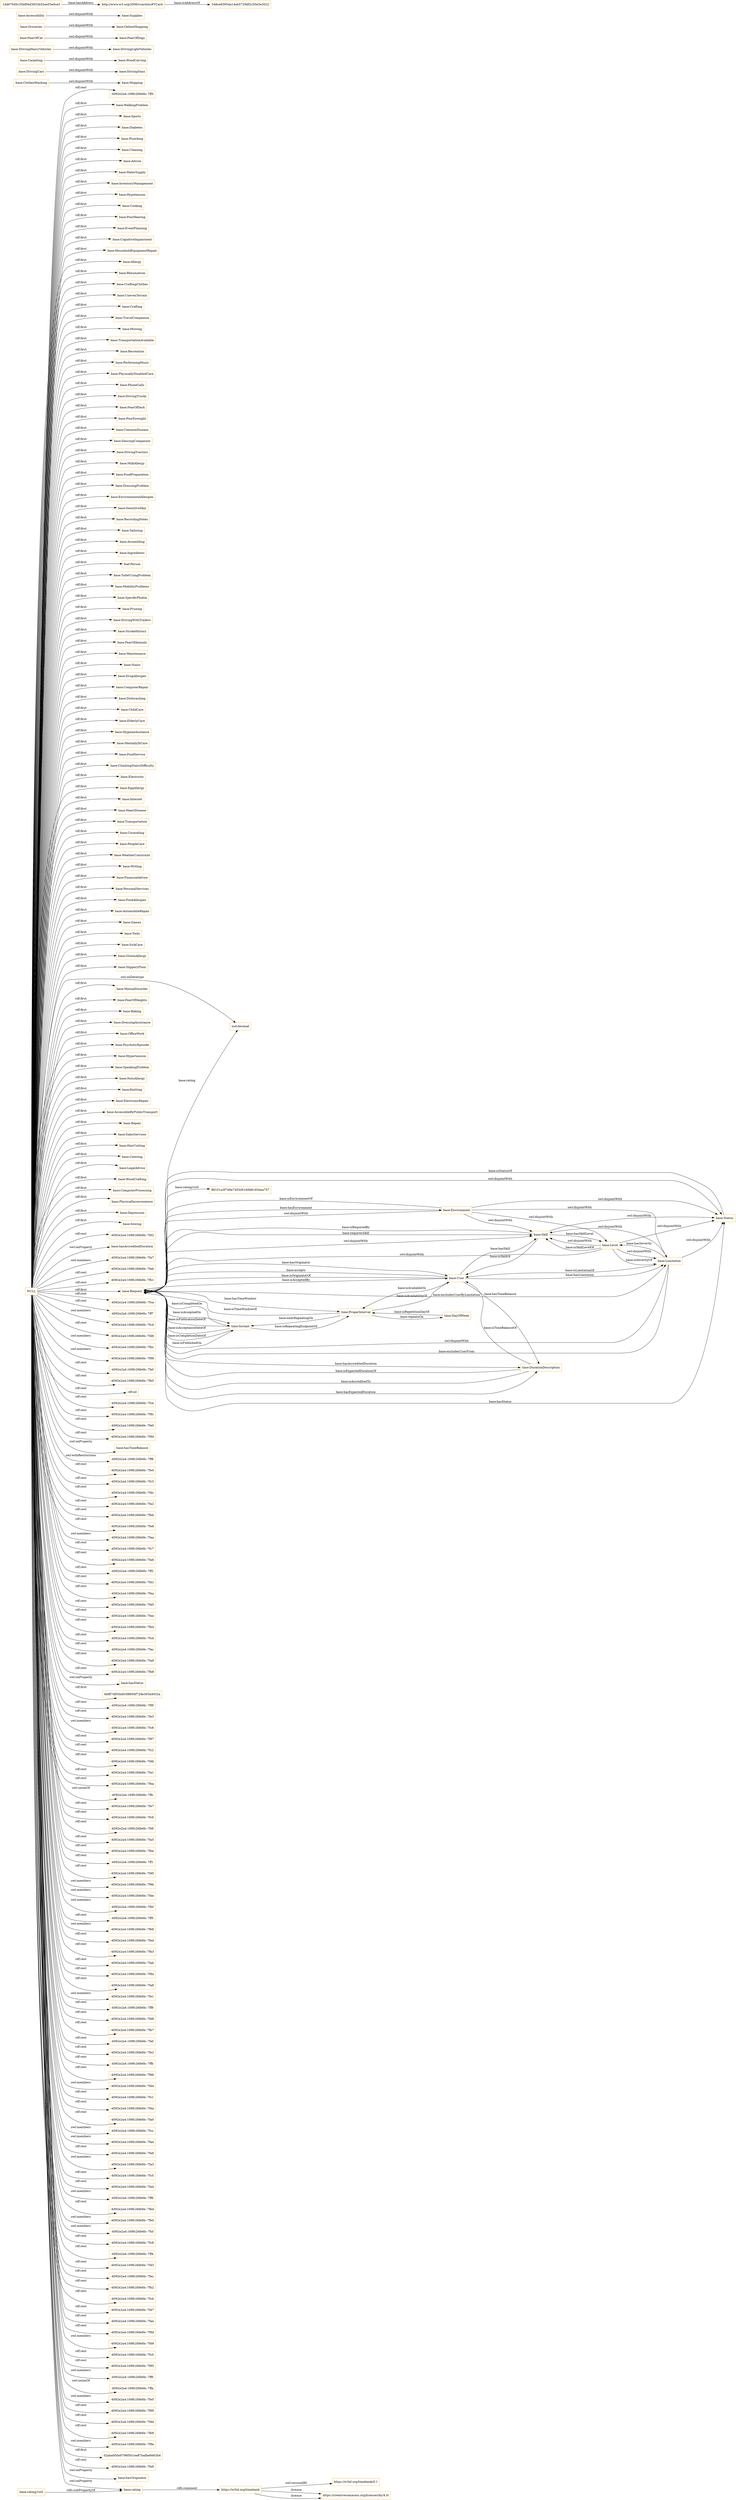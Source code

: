 digraph ar2dtool_diagram { 
rankdir=LR;
size="1501"
node [shape = rectangle, color="orange"]; "base:WalkingProblem" "base:Sports" "base:Mopping" "base:Diabetes" "base:Plumbing" "base:Cleaning" "base:Advice" "base:DrivingCars" "base:WaterSupply" "base:InventoryManagement" "base:Hypotension" "base:Cooking" "base:PoorHearing" "base:EventPlanning" "base:CognitiveImpairment" "time:Instant" "base:HouseholdEquipmentRepair" "base:Allergy" "base:Rheumatism" "time:DayOfWeek" "base:CraftingClothes" "base:UnevenTerrain" "base:Crafting" "base:Carpeting" "base:DrivingHeavyVehicles" "time:ProperInterval" "base:TravelCompanion" "base:Mowing" "base:TransportationAvailable" "base:Recreation" "base:PerformingMusic" "base:PhysicallyDisabledCare" "base:PhoneCalls" "base:DrivingTrucks" "base:FearOfDark" "base:PoorEyesight" "base:CommonDisease" "base:DancingCompanion" "base:DrivingTractors" "base:FearOfDogs" "base:MilkAllergy" "base:Groceries" "base:FoodPreparation" "base:DressingProblem" "base:EnvironmentalAllergies" "base:SensitiveSkin" "base:RecordingNotes" "base:Tailoring" "base:Assembling" "base:Level" "base:Ingredients" "foaf:Person" "base:ToiletUsingProblem" "base:Limitation" "base:MobilityProblems" "base:SpecificPhobia" "base:Pruning" "base:DrivingWithTrailers" "base:StrokeHistory" "base:WoodCarving" "base:FearOfAnimals" "base:Maintenance" "base:User" "base:Stairs" "base:DrugAllergies" "base:ComputerRepair" "base:Dishwashing" "base:ChildCare" "base:DrivingVans" "base:ClothesWashing" "base:Accessibility" "base:ElderlyCare" "base:OnlineShopping" "base:HygieneAssitance" "base:MentallyIllCare" "base:Environment" "base:FoodService" "base:ClimbingStairsDifficulty" "base:Electricity" "base:EggAllergy" "base:Internet" "base:HeartDisease" "time:DurationDescription" "base:Transportation" "base:Status" "base:Counseling" "base:PeopleCare" "base:WeatherConstraint" "base:Writing" "base:FinancialAdvice" "base:PersonalServices" "base:FoodAllergies" "base:AutomobileRepair" "base:Games" "base:Tools" "base:SickCare" "http://www.w3.org/2006/vcard/ns#VCard" "base:GlutenAllergy" "base:FearOfCat" "base:SlipperyFloor" "base:Request" "base:MentalDisorder" "base:FearOfHeights" "base:Baking" "base:DrivingLightVehicles" "base:DressingAssistance" "base:OfficeWork" "base:PsychoticEpisode" "1d467640c35bf94d3833b52ee55e0ce3" "base:Hypertension" "base:SpeakingProblem" "base:NutsAllergy" "base:Knitting" "base:ElectronicRepair" "base:AccessibleByPublicTransport" "base:Repair" "base:SalesServices" "base:Skill" "base:Supplies" "548ce83954a14eb5729df2c50e3e3022" "base:HairCutting" "base:Catering" "base:LegalAdvice" "base:WoodCrafting" "base:ComputerProcessing" "base:PhysicalInconvenience" "base:Depression" "base:Sewing" ; /*classes style*/
	"base:Groceries" -> "base:OnlineShopping" [ label = "owl:disjointWith" ];
	"base:Limitation" -> "base:Status" [ label = "owl:disjointWith" ];
	"base:Limitation" -> "base:Skill" [ label = "owl:disjointWith" ];
	"base:Limitation" -> "base:Request" [ label = "owl:disjointWith" ];
	"base:Request" -> "base:Status" [ label = "owl:disjointWith" ];
	"base:Request" -> "base:Skill" [ label = "owl:disjointWith" ];
	"base:Carpeting" -> "base:WoodCarving" [ label = "owl:disjointWith" ];
	"base:FearOfCat" -> "base:FearOfDogs" [ label = "owl:disjointWith" ];
	"base:DrivingHeavyVehicles" -> "base:DrivingLightVehicles" [ label = "owl:disjointWith" ];
	"base:Accessibility" -> "base:Supplies" [ label = "owl:disjointWith" ];
	"base:Skill" -> "base:Status" [ label = "owl:disjointWith" ];
	"base:rating1to5" -> "base:rating" [ label = "rdfs:subPropertyOf" ];
	"NULL" -> "-4092e2a4:169fc26fe6b:-7fd2" [ label = "rdf:rest" ];
	"NULL" -> "base:hasAccreditedDuration" [ label = "owl:onProperty" ];
	"NULL" -> "-4092e2a4:169fc26fe6b:-7fa7" [ label = "owl:members" ];
	"NULL" -> "-4092e2a4:169fc26fe6b:-7feb" [ label = "rdf:rest" ];
	"NULL" -> "-4092e2a4:169fc26fe6b:-7fb1" [ label = "rdf:rest" ];
	"NULL" -> "-4092e2a4:169fc26fe6b:-7fca" [ label = "rdf:rest" ];
	"NULL" -> "base:MentallyIllCare" [ label = "rdf:first" ];
	"NULL" -> "-4092e2a4:169fc26fe6b:-7ff7" [ label = "rdf:rest" ];
	"NULL" -> "-4092e2a4:169fc26fe6b:-7fc4" [ label = "owl:members" ];
	"NULL" -> "base:FearOfHeights" [ label = "rdf:first" ];
	"NULL" -> "base:DressingAssistance" [ label = "rdf:first" ];
	"NULL" -> "-4092e2a4:169fc26fe6b:-7fd6" [ label = "rdf:rest" ];
	"NULL" -> "-4092e2a4:169fc26fe6b:-7fbc" [ label = "owl:members" ];
	"NULL" -> "-4092e2a4:169fc26fe6b:-7f98" [ label = "owl:members" ];
	"NULL" -> "-4092e2a4:169fc26fe6b:-7fef" [ label = "rdf:rest" ];
	"NULL" -> "base:AutomobileRepair" [ label = "rdf:first" ];
	"NULL" -> "-4092e2a4:169fc26fe6b:-7fb5" [ label = "rdf:rest" ];
	"NULL" -> "base:RecordingNotes" [ label = "rdf:first" ];
	"NULL" -> "rdf:nil" [ label = "rdf:rest" ];
	"NULL" -> "-4092e2a4:169fc26fe6b:-7fce" [ label = "rdf:rest" ];
	"NULL" -> "base:SalesServices" [ label = "rdf:first" ];
	"NULL" -> "base:HygieneAssitance" [ label = "rdf:first" ];
	"NULL" -> "-4092e2a4:169fc26fe6b:-7f9c" [ label = "rdf:rest" ];
	"NULL" -> "base:Pruning" [ label = "rdf:first" ];
	"NULL" -> "-4092e2a4:169fc26fe6b:-7fe0" [ label = "rdf:rest" ];
	"NULL" -> "-4092e2a4:169fc26fe6b:-7f94" [ label = "rdf:rest" ];
	"NULL" -> "base:Tools" [ label = "rdf:first" ];
	"NULL" -> "base:hasTimeBalance" [ label = "owl:onProperty" ];
	"NULL" -> "base:StrokeHistory" [ label = "rdf:first" ];
	"NULL" -> "-4092e2a4:169fc26fe6b:-7ff8" [ label = "owl:withRestrictions" ];
	"NULL" -> "-4092e2a4:169fc26fe6b:-7fe4" [ label = "rdf:rest" ];
	"NULL" -> "base:OfficeWork" [ label = "rdf:first" ];
	"NULL" -> "base:Assembling" [ label = "rdf:first" ];
	"NULL" -> "base:Sewing" [ label = "rdf:first" ];
	"NULL" -> "-4092e2a4:169fc26fe6b:-7fc3" [ label = "rdf:rest" ];
	"NULL" -> "-4092e2a4:169fc26fe6b:-7fdc" [ label = "rdf:rest" ];
	"NULL" -> "-4092e2a4:169fc26fe6b:-7fa2" [ label = "rdf:rest" ];
	"NULL" -> "-4092e2a4:169fc26fe6b:-7fbb" [ label = "rdf:rest" ];
	"NULL" -> "base:DrivingTrucks" [ label = "rdf:first" ];
	"NULL" -> "base:NutsAllergy" [ label = "rdf:first" ];
	"NULL" -> "base:Recreation" [ label = "rdf:first" ];
	"NULL" -> "-4092e2a4:169fc26fe6b:-7fe8" [ label = "rdf:rest" ];
	"NULL" -> "base:Electricity" [ label = "rdf:first" ];
	"NULL" -> "-4092e2a4:169fc26fe6b:-7faa" [ label = "owl:members" ];
	"NULL" -> "-4092e2a4:169fc26fe6b:-7fc7" [ label = "rdf:rest" ];
	"NULL" -> "base:FoodService" [ label = "rdf:first" ];
	"NULL" -> "-4092e2a4:169fc26fe6b:-7fa6" [ label = "rdf:rest" ];
	"NULL" -> "base:Games" [ label = "rdf:first" ];
	"NULL" -> "base:Sports" [ label = "rdf:first" ];
	"NULL" -> "base:AccessibleByPublicTransport" [ label = "rdf:first" ];
	"NULL" -> "-4092e2a4:169fc26fe6b:-7ff2" [ label = "rdf:rest" ];
	"NULL" -> "base:Cooking" [ label = "rdf:first" ];
	"NULL" -> "base:Transportation" [ label = "rdf:first" ];
	"NULL" -> "-4092e2a4:169fc26fe6b:-7fd1" [ label = "rdf:rest" ];
	"NULL" -> "-4092e2a4:169fc26fe6b:-7fea" [ label = "rdf:rest" ];
	"NULL" -> "base:ClimbingStairsDifficulty" [ label = "rdf:first" ];
	"NULL" -> "base:EnvironmentalAllergies" [ label = "rdf:first" ];
	"NULL" -> "base:FoodPreparation" [ label = "rdf:first" ];
	"NULL" -> "base:SlipperyFloor" [ label = "rdf:first" ];
	"NULL" -> "base:DrivingWithTrailers" [ label = "rdf:first" ];
	"NULL" -> "-4092e2a4:169fc26fe6b:-7fd5" [ label = "rdf:rest" ];
	"NULL" -> "base:Diabetes" [ label = "rdf:first" ];
	"NULL" -> "-4092e2a4:169fc26fe6b:-7fee" [ label = "rdf:rest" ];
	"NULL" -> "-4092e2a4:169fc26fe6b:-7fb4" [ label = "rdf:rest" ];
	"NULL" -> "base:Plumbing" [ label = "rdf:first" ];
	"NULL" -> "-4092e2a4:169fc26fe6b:-7fcd" [ label = "rdf:rest" ];
	"NULL" -> "-4092e2a4:169fc26fe6b:-7fac" [ label = "rdf:rest" ];
	"NULL" -> "-4092e2a4:169fc26fe6b:-7fa9" [ label = "rdf:rest" ];
	"NULL" -> "base:MobilityProblems" [ label = "rdf:first" ];
	"NULL" -> "-4092e2a4:169fc26fe6b:-7fb8" [ label = "rdf:rest" ];
	"NULL" -> "base:hasStatus" [ label = "owl:onProperty" ];
	"NULL" -> "base:SpecificPhobia" [ label = "rdf:first" ];
	"NULL" -> "6bf87df55bd03f8856f728e393a4932a" [ label = "rdf:first" ];
	"NULL" -> "base:Knitting" [ label = "rdf:first" ];
	"NULL" -> "base:ElderlyCare" [ label = "rdf:first" ];
	"NULL" -> "-4092e2a4:169fc26fe6b:-7f9f" [ label = "rdf:rest" ];
	"NULL" -> "base:Rheumatism" [ label = "rdf:first" ];
	"NULL" -> "base:Ingredients" [ label = "rdf:first" ];
	"NULL" -> "-4092e2a4:169fc26fe6b:-7fe3" [ label = "rdf:rest" ];
	"NULL" -> "-4092e2a4:169fc26fe6b:-7fc8" [ label = "owl:members" ];
	"NULL" -> "-4092e2a4:169fc26fe6b:-7f97" [ label = "rdf:rest" ];
	"NULL" -> "-4092e2a4:169fc26fe6b:-7fc2" [ label = "rdf:rest" ];
	"NULL" -> "-4092e2a4:169fc26fe6b:-7fdb" [ label = "rdf:rest" ];
	"NULL" -> "-4092e2a4:169fc26fe6b:-7fa1" [ label = "rdf:rest" ];
	"NULL" -> "base:WaterSupply" [ label = "rdf:first" ];
	"NULL" -> "base:Maintenance" [ label = "rdf:first" ];
	"NULL" -> "-4092e2a4:169fc26fe6b:-7fba" [ label = "rdf:rest" ];
	"NULL" -> "-4092e2a4:169fc26fe6b:-7ffc" [ label = "owl:unionOf" ];
	"NULL" -> "base:Allergy" [ label = "rdf:first" ];
	"NULL" -> "base:SpeakingProblem" [ label = "rdf:first" ];
	"NULL" -> "-4092e2a4:169fc26fe6b:-7fe7" [ label = "rdf:rest" ];
	"NULL" -> "base:DressingProblem" [ label = "rdf:first" ];
	"NULL" -> "-4092e2a4:169fc26fe6b:-7fc6" [ label = "rdf:rest" ];
	"NULL" -> "-4092e2a4:169fc26fe6b:-7fdf" [ label = "rdf:rest" ];
	"NULL" -> "-4092e2a4:169fc26fe6b:-7fa5" [ label = "rdf:rest" ];
	"NULL" -> "-4092e2a4:169fc26fe6b:-7fbe" [ label = "rdf:rest" ];
	"NULL" -> "base:PoorEyesight" [ label = "rdf:first" ];
	"NULL" -> "base:WeatherConstraint" [ label = "rdf:first" ];
	"NULL" -> "-4092e2a4:169fc26fe6b:-7ff1" [ label = "rdf:rest" ];
	"NULL" -> "base:EventPlanning" [ label = "rdf:first" ];
	"NULL" -> "base:HeartDisease" [ label = "rdf:first" ];
	"NULL" -> "base:DrivingTractors" [ label = "rdf:first" ];
	"NULL" -> "-4092e2a4:169fc26fe6b:-7fd0" [ label = "rdf:rest" ];
	"NULL" -> "-4092e2a4:169fc26fe6b:-7f9b" [ label = "owl:members" ];
	"NULL" -> "base:LegalAdvice" [ label = "rdf:first" ];
	"NULL" -> "base:CognitiveImpairment" [ label = "rdf:first" ];
	"NULL" -> "base:Writing" [ label = "rdf:first" ];
	"NULL" -> "base:FearOfAnimals" [ label = "rdf:first" ];
	"NULL" -> "-4092e2a4:169fc26fe6b:-7fde" [ label = "owl:members" ];
	"NULL" -> "-4092e2a4:169fc26fe6b:-7fbf" [ label = "owl:members" ];
	"NULL" -> "base:TransportationAvailable" [ label = "rdf:first" ];
	"NULL" -> "-4092e2a4:169fc26fe6b:-7ff5" [ label = "rdf:rest" ];
	"NULL" -> "base:MilkAllergy" [ label = "rdf:first" ];
	"NULL" -> "-4092e2a4:169fc26fe6b:-7fb6" [ label = "owl:members" ];
	"NULL" -> "-4092e2a4:169fc26fe6b:-7fed" [ label = "rdf:rest" ];
	"NULL" -> "base:ChildCare" [ label = "rdf:first" ];
	"NULL" -> "-4092e2a4:169fc26fe6b:-7fb3" [ label = "rdf:rest" ];
	"NULL" -> "-4092e2a4:169fc26fe6b:-7fab" [ label = "rdf:rest" ];
	"NULL" -> "-4092e2a4:169fc26fe6b:-7f9a" [ label = "rdf:rest" ];
	"NULL" -> "base:ElectronicRepair" [ label = "rdf:first" ];
	"NULL" -> "-4092e2a4:169fc26fe6b:-7fa8" [ label = "rdf:rest" ];
	"NULL" -> "base:Depression" [ label = "rdf:first" ];
	"NULL" -> "-4092e2a4:169fc26fe6b:-7fe1" [ label = "owl:members" ];
	"NULL" -> "-4092e2a4:169fc26fe6b:-7ff9" [ label = "rdf:rest" ];
	"NULL" -> "base:Dishwashing" [ label = "rdf:first" ];
	"NULL" -> "-4092e2a4:169fc26fe6b:-7fd8" [ label = "rdf:rest" ];
	"NULL" -> "-4092e2a4:169fc26fe6b:-7fb7" [ label = "rdf:rest" ];
	"NULL" -> "base:PhysicalInconvenience" [ label = "rdf:first" ];
	"NULL" -> "base:PoorHearing" [ label = "rdf:first" ];
	"NULL" -> "base:InventoryManagement" [ label = "rdf:first" ];
	"NULL" -> "base:ToiletUsingProblem" [ label = "rdf:first" ];
	"NULL" -> "-4092e2a4:169fc26fe6b:-7faf" [ label = "rdf:rest" ];
	"NULL" -> "base:Advice" [ label = "rdf:first" ];
	"NULL" -> "base:Stairs" [ label = "rdf:first" ];
	"NULL" -> "-4092e2a4:169fc26fe6b:-7fe2" [ label = "rdf:rest" ];
	"NULL" -> "-4092e2a4:169fc26fe6b:-7ffb" [ label = "rdf:rest" ];
	"NULL" -> "-4092e2a4:169fc26fe6b:-7f96" [ label = "rdf:rest" ];
	"NULL" -> "-4092e2a4:169fc26fe6b:-7fd4" [ label = "owl:members" ];
	"NULL" -> "-4092e2a4:169fc26fe6b:-7fc1" [ label = "rdf:rest" ];
	"NULL" -> "-4092e2a4:169fc26fe6b:-7fda" [ label = "rdf:rest" ];
	"NULL" -> "-4092e2a4:169fc26fe6b:-7fa0" [ label = "rdf:rest" ];
	"NULL" -> "-4092e2a4:169fc26fe6b:-7fcc" [ label = "owl:members" ];
	"NULL" -> "-4092e2a4:169fc26fe6b:-7fad" [ label = "owl:members" ];
	"NULL" -> "base:Hypertension" [ label = "rdf:first" ];
	"NULL" -> "-4092e2a4:169fc26fe6b:-7fe6" [ label = "rdf:rest" ];
	"NULL" -> "-4092e2a4:169fc26fe6b:-7fa3" [ label = "owl:members" ];
	"NULL" -> "-4092e2a4:169fc26fe6b:-7fc5" [ label = "rdf:rest" ];
	"NULL" -> "base:TravelCompanion" [ label = "rdf:first" ];
	"NULL" -> "-4092e2a4:169fc26fe6b:-7fa4" [ label = "rdf:rest" ];
	"NULL" -> "-4092e2a4:169fc26fe6b:-7ff6" [ label = "owl:members" ];
	"NULL" -> "base:Counseling" [ label = "rdf:first" ];
	"NULL" -> "-4092e2a4:169fc26fe6b:-7fbd" [ label = "rdf:rest" ];
	"NULL" -> "base:PerformingMusic" [ label = "rdf:first" ];
	"NULL" -> "base:PeopleCare" [ label = "rdf:first" ];
	"NULL" -> "-4092e2a4:169fc26fe6b:-7fb0" [ label = "owl:members" ];
	"NULL" -> "-4092e2a4:169fc26fe6b:-7fcf" [ label = "owl:members" ];
	"NULL" -> "base:Hypotension" [ label = "rdf:first" ];
	"NULL" -> "base:MentalDisorder" [ label = "rdf:first" ];
	"NULL" -> "base:EggAllergy" [ label = "rdf:first" ];
	"NULL" -> "-4092e2a4:169fc26fe6b:-7fc9" [ label = "rdf:rest" ];
	"NULL" -> "base:WoodCrafting" [ label = "rdf:first" ];
	"NULL" -> "base:ComputerProcessing" [ label = "rdf:first" ];
	"NULL" -> "base:UnevenTerrain" [ label = "rdf:first" ];
	"NULL" -> "base:FearOfDark" [ label = "rdf:first" ];
	"NULL" -> "base:DrugAllergies" [ label = "rdf:first" ];
	"NULL" -> "base:FoodAllergies" [ label = "rdf:first" ];
	"NULL" -> "foaf:Person" [ label = "rdf:first" ];
	"NULL" -> "-4092e2a4:169fc26fe6b:-7ff4" [ label = "rdf:rest" ];
	"NULL" -> "base:Baking" [ label = "rdf:first" ];
	"NULL" -> "base:SensitiveSkin" [ label = "rdf:first" ];
	"NULL" -> "-4092e2a4:169fc26fe6b:-7fd3" [ label = "rdf:rest" ];
	"NULL" -> "base:Tailoring" [ label = "rdf:first" ];
	"NULL" -> "base:SickCare" [ label = "rdf:first" ];
	"NULL" -> "-4092e2a4:169fc26fe6b:-7fec" [ label = "rdf:rest" ];
	"NULL" -> "-4092e2a4:169fc26fe6b:-7fb2" [ label = "rdf:rest" ];
	"NULL" -> "-4092e2a4:169fc26fe6b:-7fcb" [ label = "rdf:rest" ];
	"NULL" -> "base:DancingCompanion" [ label = "rdf:first" ];
	"NULL" -> "base:Request" [ label = "rdf:first" ];
	"NULL" -> "base:HairCutting" [ label = "rdf:first" ];
	"NULL" -> "base:FinancialAdvice" [ label = "rdf:first" ];
	"NULL" -> "-4092e2a4:169fc26fe6b:-7fd7" [ label = "rdf:rest" ];
	"NULL" -> "base:CraftingClothes" [ label = "rdf:first" ];
	"NULL" -> "-4092e2a4:169fc26fe6b:-7fae" [ label = "rdf:rest" ];
	"NULL" -> "-4092e2a4:169fc26fe6b:-7f9d" [ label = "rdf:rest" ];
	"NULL" -> "base:Internet" [ label = "rdf:first" ];
	"NULL" -> "-4092e2a4:169fc26fe6b:-7fd9" [ label = "owl:members" ];
	"NULL" -> "base:GlutenAllergy" [ label = "rdf:first" ];
	"NULL" -> "-4092e2a4:169fc26fe6b:-7fc0" [ label = "rdf:rest" ];
	"NULL" -> "-4092e2a4:169fc26fe6b:-7f95" [ label = "rdf:rest" ];
	"NULL" -> "-4092e2a4:169fc26fe6b:-7ff0" [ label = "owl:members" ];
	"NULL" -> "base:PhysicallyDisabledCare" [ label = "rdf:first" ];
	"NULL" -> "base:PsychoticEpisode" [ label = "rdf:first" ];
	"NULL" -> "base:Mowing" [ label = "rdf:first" ];
	"NULL" -> "-4092e2a4:169fc26fe6b:-7ffa" [ label = "owl:unionOf" ];
	"NULL" -> "-4092e2a4:169fc26fe6b:-7fe5" [ label = "owl:members" ];
	"NULL" -> "base:Crafting" [ label = "rdf:first" ];
	"NULL" -> "-4092e2a4:169fc26fe6b:-7f99" [ label = "rdf:rest" ];
	"NULL" -> "-4092e2a4:169fc26fe6b:-7fdd" [ label = "rdf:rest" ];
	"NULL" -> "-4092e2a4:169fc26fe6b:-7fb9" [ label = "rdf:rest" ];
	"NULL" -> "base:CommonDisease" [ label = "rdf:first" ];
	"NULL" -> "-4092e2a4:169fc26fe6b:-7f9e" [ label = "owl:members" ];
	"NULL" -> "base:Cleaning" [ label = "rdf:first" ];
	"NULL" -> "xsd:decimal" [ label = "owl:onDatatype" ];
	"NULL" -> "02aba950e9796f501ee87bafbe6663b4" [ label = "rdf:first" ];
	"NULL" -> "base:WalkingProblem" [ label = "rdf:first" ];
	"NULL" -> "base:Repair" [ label = "rdf:first" ];
	"NULL" -> "-4092e2a4:169fc26fe6b:-7fe9" [ label = "rdf:rest" ];
	"NULL" -> "base:PersonalServices" [ label = "rdf:first" ];
	"NULL" -> "base:ComputerRepair" [ label = "rdf:first" ];
	"NULL" -> "base:rating" [ label = "owl:onProperty" ];
	"NULL" -> "base:hasOriginator" [ label = "owl:onProperty" ];
	"NULL" -> "base:PhoneCalls" [ label = "rdf:first" ];
	"NULL" -> "-4092e2a4:169fc26fe6b:-7ff3" [ label = "rdf:rest" ];
	"NULL" -> "base:HouseholdEquipmentRepair" [ label = "rdf:first" ];
	"NULL" -> "base:Catering" [ label = "rdf:first" ];
	"base:DrivingCars" -> "base:DrivingVans" [ label = "owl:disjointWith" ];
	"https://w3id.org/timebank" -> "https://creativecommons.org/licenses/by/4.0/" [ label = ":license" ];
	"https://w3id.org/timebank" -> "https://w3id.org/timebank/0.1" [ label = "owl:versionIRI" ];
	"https://w3id.org/timebank" -> "https://creativecommons.org/licenses/by/4.0/" [ label = ":license" ];
	"base:Level" -> "base:Status" [ label = "owl:disjointWith" ];
	"base:Level" -> "base:Skill" [ label = "owl:disjointWith" ];
	"base:Level" -> "base:Request" [ label = "owl:disjointWith" ];
	"base:Level" -> "base:Limitation" [ label = "owl:disjointWith" ];
	"base:ClothesWashing" -> "base:Mopping" [ label = "owl:disjointWith" ];
	"base:rating" -> "https://w3id.org/timebank" [ label = "rdfs:comment" ];
	"base:Environment" -> "base:Status" [ label = "owl:disjointWith" ];
	"base:Environment" -> "base:Skill" [ label = "owl:disjointWith" ];
	"base:Environment" -> "base:Request" [ label = "owl:disjointWith" ];
	"base:Environment" -> "base:Limitation" [ label = "owl:disjointWith" ];
	"base:Environment" -> "base:Level" [ label = "owl:disjointWith" ];
	"time:Instant" -> "base:Request" [ label = "base:isPublicationDateOf" ];
	"base:Level" -> "base:Limitation" [ label = "base:isSeverityOf" ];
	"time:ProperInterval" -> "time:Instant" [ label = "base:endsRepeatingOn" ];
	"time:ProperInterval" -> "base:Request" [ label = "base:isTimeWindowOf" ];
	"base:Request" -> "time:Instant" [ label = "base:isPublishedOn" ];
	"base:Request" -> "time:ProperInterval" [ label = "base:hasTimeWindow" ];
	"base:Skill" -> "base:User" [ label = "base:isSkillOf" ];
	"time:Instant" -> "time:ProperInterval" [ label = "base:isRepeatingEndpointOf" ];
	"base:Request" -> "time:Instant" [ label = "base:isCompletedOn" ];
	"base:Request" -> "base:Environment" [ label = "base:hasEnvironment" ];
	"base:Request" -> "xsd:decimal" [ label = "base:rating" ];
	"base:Level" -> "base:Skill" [ label = "base:isSkillLevelOf" ];
	"base:User" -> "base:Skill" [ label = "base:hasSkill" ];
	"base:Request" -> "time:DurationDescription" [ label = "base:hasAccreditedDuration" ];
	"base:User" -> "base:Request" [ label = "base:accepts" ];
	"time:Instant" -> "base:Request" [ label = "base:isAcceptanceDateOf" ];
	"base:Limitation" -> "base:User" [ label = "base:isLimitationOf" ];
	"http://www.w3.org/2006/vcard/ns#VCard" -> "548ce83954a14eb5729df2c50e3e3022" [ label = "base:isAddressOf" ];
	"base:User" -> "time:DurationDescription" [ label = "base:hasTimeBalance" ];
	"base:User" -> "base:Request" [ label = "base:isOriginatorOf" ];
	"time:DurationDescription" -> "base:User" [ label = "base:isTimeBalanceOf" ];
	"base:Request" -> "base:Skill" [ label = "base:requiresSkill" ];
	"time:DurationDescription" -> "base:Request" [ label = "base:isExpectedDurationOf" ];
	"time:DayOfWeek" -> "time:ProperInterval" [ label = "base:isRepetitionDayOf" ];
	"base:Request" -> "base:Limitation" [ label = "base:excludesUserByLimitation" ];
	"base:Environment" -> "base:Request" [ label = "base:isEnvironmentOf" ];
	"base:Limitation" -> "base:Level" [ label = "base:hasSeverity" ];
	"base:Status" -> "base:Request" [ label = "base:isStatusOf" ];
	"base:Request" -> "base:User" [ label = "base:isAcceptedBy" ];
	"base:Request" -> "base:Status" [ label = "base:hasStatus" ];
	"time:ProperInterval" -> "base:User" [ label = "base:isAvailabilityOf" ];
	"time:ProperInterval" -> "time:DayOfWeek" [ label = "base:repeatsOn" ];
	"base:Limitation" -> "base:Request" [ label = "base:excludesUserFrom" ];
	"base:Request" -> "time:Instant" [ label = "base:isAcceptedOn" ];
	"base:Skill" -> "base:Request" [ label = "base:isRequiredBy" ];
	"base:User" -> "time:ProperInterval" [ label = "base:isAvailableOn" ];
	"base:Request" -> "time:DurationDescription" [ label = "base:hasExpectedDuration" ];
	"base:User" -> "base:Limitation" [ label = "base:hasLimitation" ];
	"time:Instant" -> "base:Request" [ label = "base:isCompletionDateOf" ];
	"1d467640c35bf94d3833b52ee55e0ce3" -> "http://www.w3.org/2006/vcard/ns#VCard" [ label = "base:hasAddress" ];
	"base:Request" -> "88101a3f748e7455d5160b6183eea757" [ label = "base:rating1to5" ];
	"base:Request" -> "base:User" [ label = "base:hasOriginator" ];
	"time:DurationDescription" -> "base:Request" [ label = "base:isAccreditedTo" ];
	"base:Skill" -> "base:Level" [ label = "base:hasSkillLevel" ];

}
